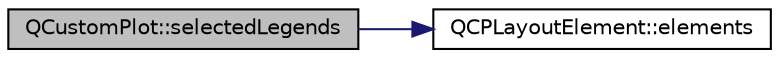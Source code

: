 digraph "QCustomPlot::selectedLegends"
{
  edge [fontname="Helvetica",fontsize="10",labelfontname="Helvetica",labelfontsize="10"];
  node [fontname="Helvetica",fontsize="10",shape=record];
  rankdir="LR";
  Node1 [label="QCustomPlot::selectedLegends",height=0.2,width=0.4,color="black", fillcolor="grey75", style="filled", fontcolor="black"];
  Node1 -> Node2 [color="midnightblue",fontsize="10",style="solid",fontname="Helvetica"];
  Node2 [label="QCPLayoutElement::elements",height=0.2,width=0.4,color="black", fillcolor="white", style="filled",URL="$class_q_c_p_layout_element.html#a311d60d78e62ef8eaaedb1b6ceb9e788"];
}
